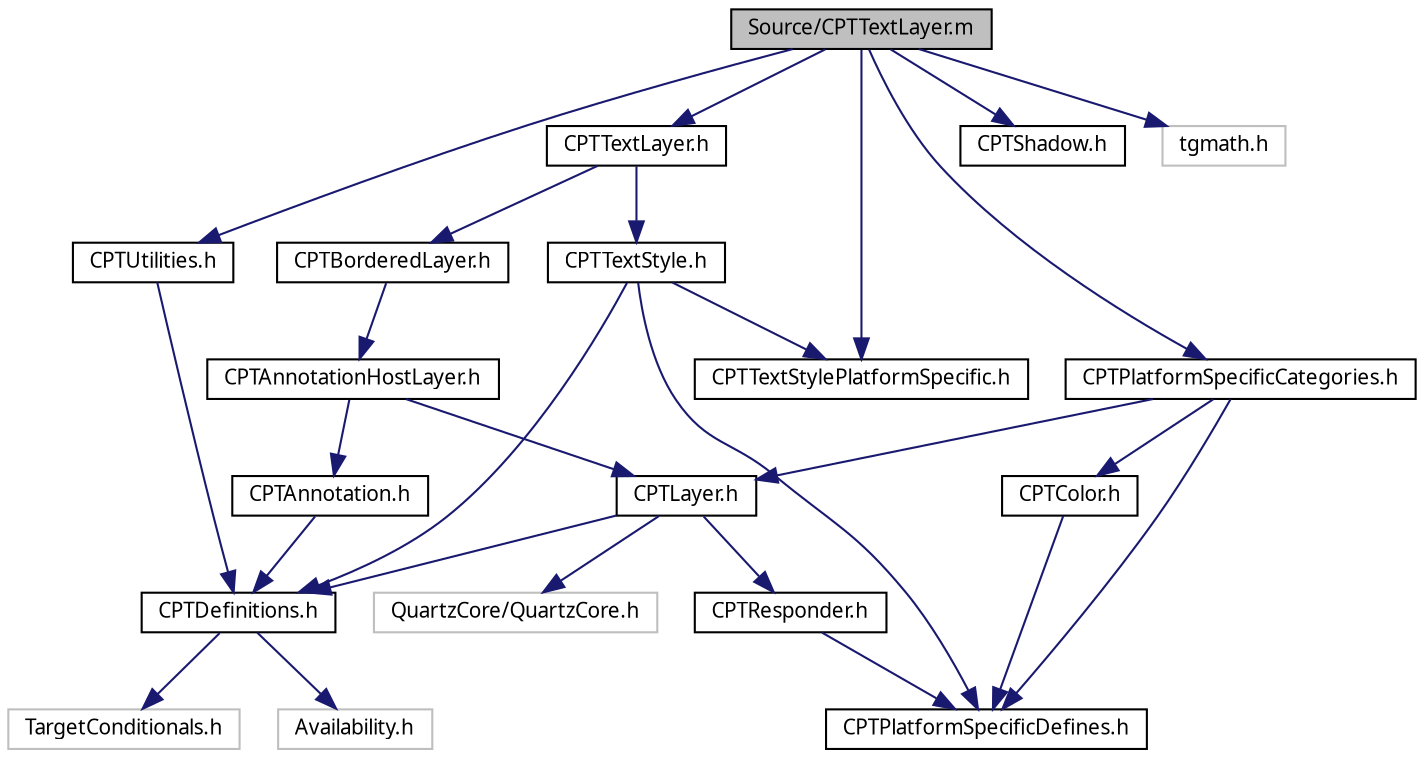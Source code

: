digraph "Source/CPTTextLayer.m"
{
 // LATEX_PDF_SIZE
  bgcolor="transparent";
  edge [fontname="Lucinda Grande",fontsize="10",labelfontname="Lucinda Grande",labelfontsize="10"];
  node [fontname="Lucinda Grande",fontsize="10",shape=record];
  Node1 [label="Source/CPTTextLayer.m",height=0.2,width=0.4,color="black", fillcolor="grey75", style="filled", fontcolor="black",tooltip=" "];
  Node1 -> Node2 [color="midnightblue",fontsize="10",style="solid",fontname="Lucinda Grande"];
  Node2 [label="CPTTextLayer.h",height=0.2,width=0.4,color="black",URL="$_c_p_t_text_layer_8h.html",tooltip=" "];
  Node2 -> Node3 [color="midnightblue",fontsize="10",style="solid",fontname="Lucinda Grande"];
  Node3 [label="CPTTextStyle.h",height=0.2,width=0.4,color="black",URL="$_c_p_t_text_style_8h.html",tooltip=" "];
  Node3 -> Node4 [color="midnightblue",fontsize="10",style="solid",fontname="Lucinda Grande"];
  Node4 [label="CPTPlatformSpecificDefines.h",height=0.2,width=0.4,color="black",URL="$_c_p_t_platform_specific_defines_8h.html",tooltip=" "];
  Node3 -> Node5 [color="midnightblue",fontsize="10",style="solid",fontname="Lucinda Grande"];
  Node5 [label="CPTTextStylePlatformSpecific.h",height=0.2,width=0.4,color="black",URL="$_c_p_t_text_style_platform_specific_8h.html",tooltip=" "];
  Node3 -> Node6 [color="midnightblue",fontsize="10",style="solid",fontname="Lucinda Grande"];
  Node6 [label="CPTDefinitions.h",height=0.2,width=0.4,color="black",URL="$_c_p_t_definitions_8h.html",tooltip=" "];
  Node6 -> Node7 [color="midnightblue",fontsize="10",style="solid",fontname="Lucinda Grande"];
  Node7 [label="TargetConditionals.h",height=0.2,width=0.4,color="grey75",tooltip=" "];
  Node6 -> Node8 [color="midnightblue",fontsize="10",style="solid",fontname="Lucinda Grande"];
  Node8 [label="Availability.h",height=0.2,width=0.4,color="grey75",tooltip=" "];
  Node2 -> Node9 [color="midnightblue",fontsize="10",style="solid",fontname="Lucinda Grande"];
  Node9 [label="CPTBorderedLayer.h",height=0.2,width=0.4,color="black",URL="$_c_p_t_bordered_layer_8h.html",tooltip=" "];
  Node9 -> Node10 [color="midnightblue",fontsize="10",style="solid",fontname="Lucinda Grande"];
  Node10 [label="CPTAnnotationHostLayer.h",height=0.2,width=0.4,color="black",URL="$_c_p_t_annotation_host_layer_8h.html",tooltip=" "];
  Node10 -> Node11 [color="midnightblue",fontsize="10",style="solid",fontname="Lucinda Grande"];
  Node11 [label="CPTLayer.h",height=0.2,width=0.4,color="black",URL="$_c_p_t_layer_8h.html",tooltip=" "];
  Node11 -> Node12 [color="midnightblue",fontsize="10",style="solid",fontname="Lucinda Grande"];
  Node12 [label="CPTResponder.h",height=0.2,width=0.4,color="black",URL="$_c_p_t_responder_8h.html",tooltip=" "];
  Node12 -> Node4 [color="midnightblue",fontsize="10",style="solid",fontname="Lucinda Grande"];
  Node11 -> Node13 [color="midnightblue",fontsize="10",style="solid",fontname="Lucinda Grande"];
  Node13 [label="QuartzCore/QuartzCore.h",height=0.2,width=0.4,color="grey75",tooltip=" "];
  Node11 -> Node6 [color="midnightblue",fontsize="10",style="solid",fontname="Lucinda Grande"];
  Node10 -> Node14 [color="midnightblue",fontsize="10",style="solid",fontname="Lucinda Grande"];
  Node14 [label="CPTAnnotation.h",height=0.2,width=0.4,color="black",URL="$_c_p_t_annotation_8h.html",tooltip=" "];
  Node14 -> Node6 [color="midnightblue",fontsize="10",style="solid",fontname="Lucinda Grande"];
  Node1 -> Node15 [color="midnightblue",fontsize="10",style="solid",fontname="Lucinda Grande"];
  Node15 [label="CPTPlatformSpecificCategories.h",height=0.2,width=0.4,color="black",URL="$_c_p_t_platform_specific_categories_8h.html",tooltip=" "];
  Node15 -> Node16 [color="midnightblue",fontsize="10",style="solid",fontname="Lucinda Grande"];
  Node16 [label="CPTColor.h",height=0.2,width=0.4,color="black",URL="$_c_p_t_color_8h.html",tooltip=" "];
  Node16 -> Node4 [color="midnightblue",fontsize="10",style="solid",fontname="Lucinda Grande"];
  Node15 -> Node11 [color="midnightblue",fontsize="10",style="solid",fontname="Lucinda Grande"];
  Node15 -> Node4 [color="midnightblue",fontsize="10",style="solid",fontname="Lucinda Grande"];
  Node1 -> Node17 [color="midnightblue",fontsize="10",style="solid",fontname="Lucinda Grande"];
  Node17 [label="CPTShadow.h",height=0.2,width=0.4,color="black",URL="$_c_p_t_shadow_8h.html",tooltip=" "];
  Node1 -> Node5 [color="midnightblue",fontsize="10",style="solid",fontname="Lucinda Grande"];
  Node1 -> Node18 [color="midnightblue",fontsize="10",style="solid",fontname="Lucinda Grande"];
  Node18 [label="CPTUtilities.h",height=0.2,width=0.4,color="black",URL="$_c_p_t_utilities_8h.html",tooltip=" "];
  Node18 -> Node6 [color="midnightblue",fontsize="10",style="solid",fontname="Lucinda Grande"];
  Node1 -> Node19 [color="midnightblue",fontsize="10",style="solid",fontname="Lucinda Grande"];
  Node19 [label="tgmath.h",height=0.2,width=0.4,color="grey75",tooltip=" "];
}
